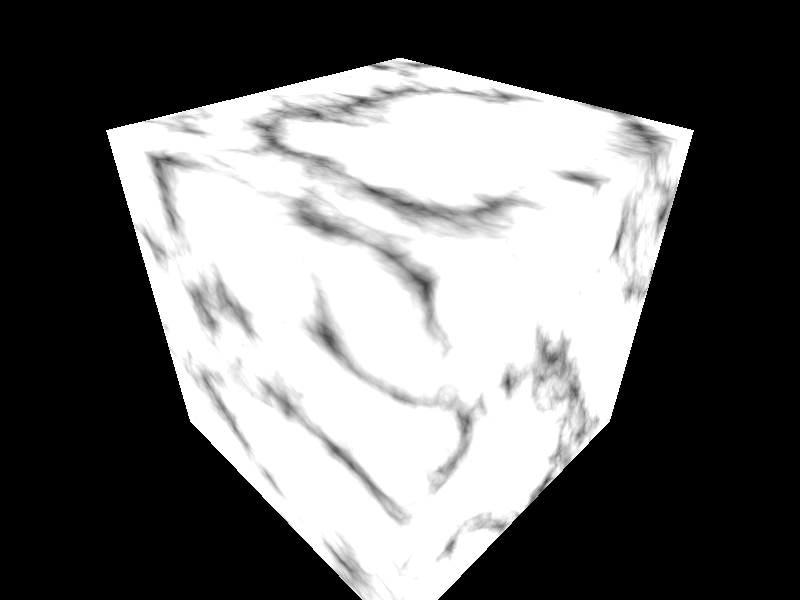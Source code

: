 #include "colors.inc"
#include "stones.inc"

global_settings {
   assumed_gamma 1.5
   noise_generator 2
}

box {
   <-0.5, -0.5, -0.5>, <0.5, 0.5, 0.5>

   texture { T_Stone15 }

   scale 1
   rotate <0, 0, 0>
}

light_source {
   <4, 5, 6>, rgb <1, 1, 1>
}

camera {
   perspective
   location <1.0, 1.0, 1.0>
   sky <0, 1, 0>
   direction <0, 0, 1>
   right <1.33333, 0, 0>
   up <0, 1, 0>
   look_at <0, 0, 0>
}


